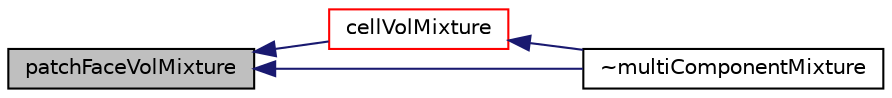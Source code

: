 digraph "patchFaceVolMixture"
{
  bgcolor="transparent";
  edge [fontname="Helvetica",fontsize="10",labelfontname="Helvetica",labelfontsize="10"];
  node [fontname="Helvetica",fontsize="10",shape=record];
  rankdir="LR";
  Node1 [label="patchFaceVolMixture",height=0.2,width=0.4,color="black", fillcolor="grey75", style="filled", fontcolor="black"];
  Node1 -> Node2 [dir="back",color="midnightblue",fontsize="10",style="solid",fontname="Helvetica"];
  Node2 [label="cellVolMixture",height=0.2,width=0.4,color="red",URL="$a01583.html#a233cc25d0adda65125e8e936f0282a82"];
  Node2 -> Node3 [dir="back",color="midnightblue",fontsize="10",style="solid",fontname="Helvetica"];
  Node3 [label="~multiComponentMixture",height=0.2,width=0.4,color="black",URL="$a01583.html#a2a7c6c7af9fb21a7a421e60261f623d2",tooltip="Destructor. "];
  Node1 -> Node3 [dir="back",color="midnightblue",fontsize="10",style="solid",fontname="Helvetica"];
}
